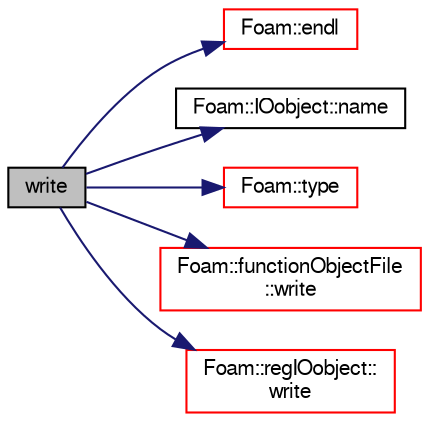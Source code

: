 digraph "write"
{
  bgcolor="transparent";
  edge [fontname="FreeSans",fontsize="10",labelfontname="FreeSans",labelfontsize="10"];
  node [fontname="FreeSans",fontsize="10",shape=record];
  rankdir="LR";
  Node1673 [label="write",height=0.2,width=0.4,color="black", fillcolor="grey75", style="filled", fontcolor="black"];
  Node1673 -> Node1674 [color="midnightblue",fontsize="10",style="solid",fontname="FreeSans"];
  Node1674 [label="Foam::endl",height=0.2,width=0.4,color="red",URL="$a21124.html#a2db8fe02a0d3909e9351bb4275b23ce4",tooltip="Add newline and flush stream. "];
  Node1673 -> Node1676 [color="midnightblue",fontsize="10",style="solid",fontname="FreeSans"];
  Node1676 [label="Foam::IOobject::name",height=0.2,width=0.4,color="black",URL="$a26142.html#acc80e00a8ac919288fb55bd14cc88bf6",tooltip="Return name. "];
  Node1673 -> Node1677 [color="midnightblue",fontsize="10",style="solid",fontname="FreeSans"];
  Node1677 [label="Foam::type",height=0.2,width=0.4,color="red",URL="$a21124.html#aec48583af672626378f501eb9fc32cd1",tooltip="Return the file type: DIRECTORY or FILE. "];
  Node1673 -> Node1683 [color="midnightblue",fontsize="10",style="solid",fontname="FreeSans"];
  Node1683 [label="Foam::functionObjectFile\l::write",height=0.2,width=0.4,color="red",URL="$a26122.html#aac759501cf6c7895a70eecbef0226ae1",tooltip="Write function. "];
  Node1673 -> Node1975 [color="midnightblue",fontsize="10",style="solid",fontname="FreeSans"];
  Node1975 [label="Foam::regIOobject::\lwrite",height=0.2,width=0.4,color="red",URL="$a26334.html#ad48b7b943e88478c15879659cce7aebc",tooltip="Write using setting from DB. "];
}
